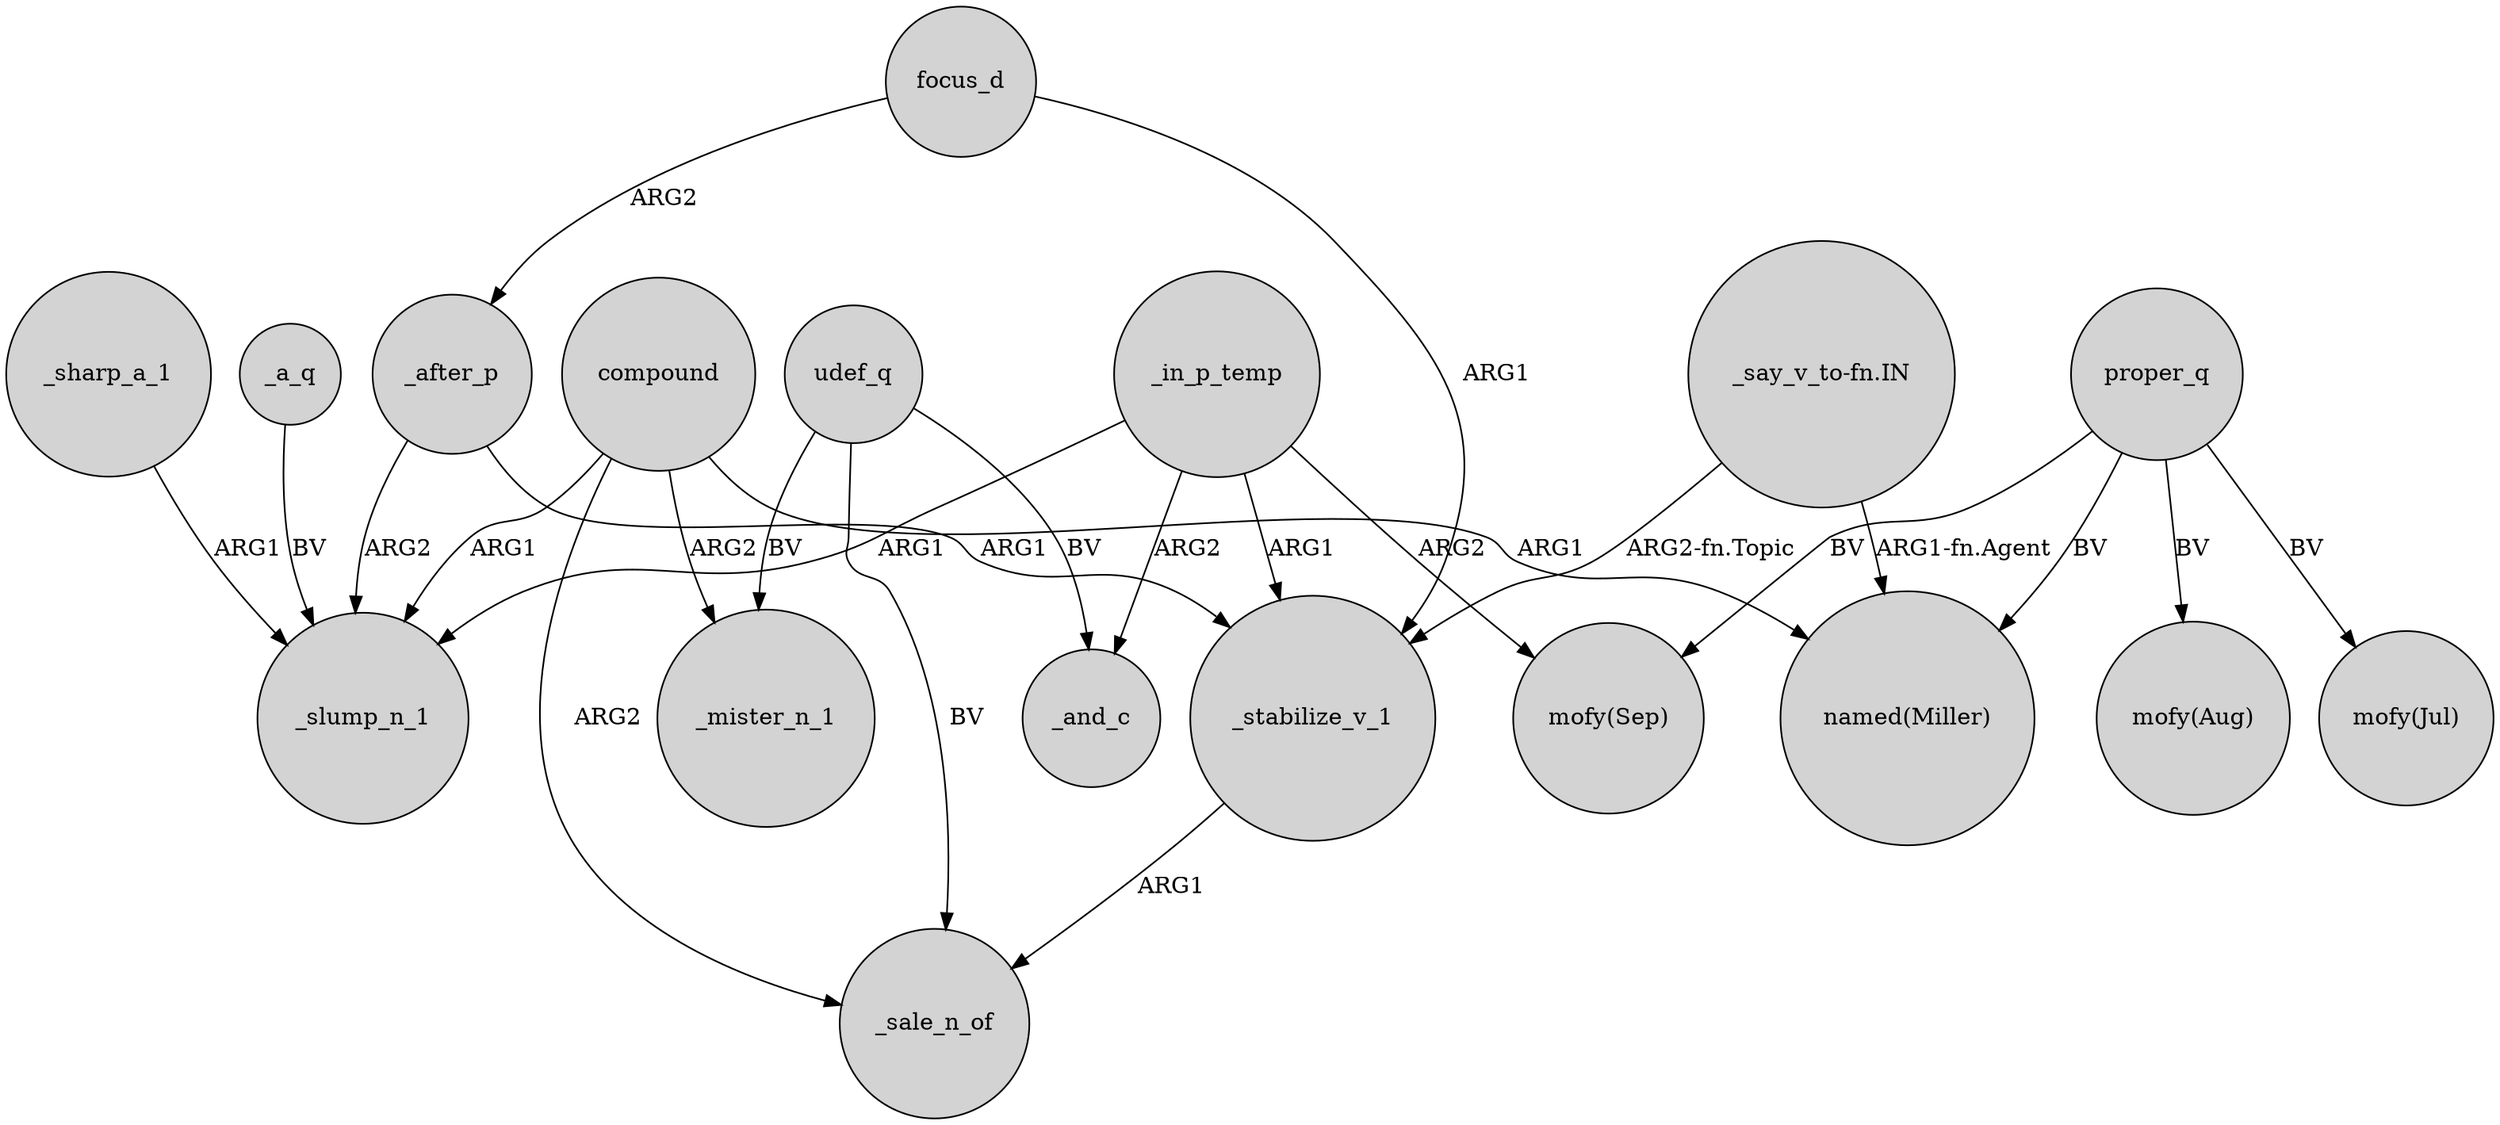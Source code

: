 digraph {
	node [shape=circle style=filled]
	compound -> _slump_n_1 [label=ARG1]
	proper_q -> "mofy(Jul)" [label=BV]
	focus_d -> _after_p [label=ARG2]
	"_say_v_to-fn.IN" -> "named(Miller)" [label="ARG1-fn.Agent"]
	compound -> _mister_n_1 [label=ARG2]
	_sharp_a_1 -> _slump_n_1 [label=ARG1]
	udef_q -> _mister_n_1 [label=BV]
	_after_p -> _slump_n_1 [label=ARG2]
	proper_q -> "mofy(Sep)" [label=BV]
	_in_p_temp -> _stabilize_v_1 [label=ARG1]
	compound -> _sale_n_of [label=ARG2]
	compound -> "named(Miller)" [label=ARG1]
	proper_q -> "mofy(Aug)" [label=BV]
	_in_p_temp -> _and_c [label=ARG2]
	udef_q -> _sale_n_of [label=BV]
	_after_p -> _stabilize_v_1 [label=ARG1]
	proper_q -> "named(Miller)" [label=BV]
	"_say_v_to-fn.IN" -> _stabilize_v_1 [label="ARG2-fn.Topic"]
	focus_d -> _stabilize_v_1 [label=ARG1]
	_stabilize_v_1 -> _sale_n_of [label=ARG1]
	_a_q -> _slump_n_1 [label=BV]
	udef_q -> _and_c [label=BV]
	_in_p_temp -> "mofy(Sep)" [label=ARG2]
	_in_p_temp -> _slump_n_1 [label=ARG1]
}
